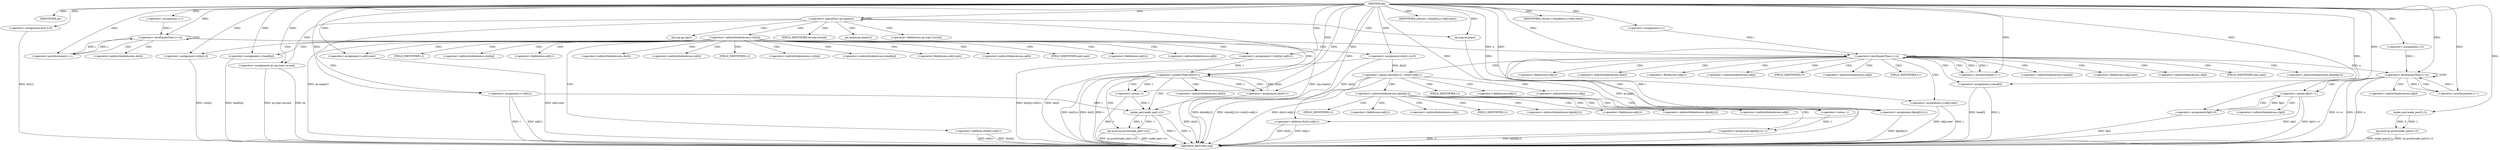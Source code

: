 digraph "dij" {  
"1000139" [label = "(METHOD,dij)" ]
"1000333" [label = "(METHOD_RETURN,void)" ]
"1000141" [label = "(IDENTIFIER,qu,)" ]
"1000157" [label = "(<operator>.assignment,dis[1]=0)" ]
"1000162" [label = "(qu.push,qu.push(make_pair(0,1)))" ]
"1000144" [label = "(<operator>.assignment,i=1)" ]
"1000147" [label = "(<operator>.lessEqualsThan,i<=n)" ]
"1000150" [label = "(<operator>.postIncrement,i++)" ]
"1000152" [label = "(<operator>.assignment,dis[i]=1e18)" ]
"1000167" [label = "(<operator>.logicalNot,!qu.empty())" ]
"1000242" [label = "(<operator>.assignment,i=1)" ]
"1000245" [label = "(<operator>.lessEqualsThan,i<=n)" ]
"1000248" [label = "(<operator>.postIncrement,i++)" ]
"1000314" [label = "(<operator>.assignment,i=2)" ]
"1000317" [label = "(<operator>.lessEqualsThan,i<=n)" ]
"1000320" [label = "(<operator>.postIncrement,i++)" ]
"1000163" [label = "(make_pair,make_pair(0,1))" ]
"1000171" [label = "(<operator>.assignment,tp=qu.top().second)" ]
"1000176" [label = "(qu.pop,qu.pop())" ]
"1000182" [label = "(<operator>.assignment,vis[tp]=0)" ]
"1000252" [label = "(<operator>.assignment,j=head[i])" ]
"1000257" [label = "(IDENTIFIER,j,for(int j=head[i];j;j=ed[j].next))" ]
"1000258" [label = "(<operator>.assignment,j=ed[j].next)" ]
"1000323" [label = "(<operator>.equals,fg[i]==1)" ]
"1000328" [label = "(<operator>.assignment,fg[i]=0)" ]
"1000189" [label = "(<operator>.assignment,i=head[tp])" ]
"1000194" [label = "(IDENTIFIER,i,for(int i=head[tp];i;i=ed[i].next))" ]
"1000195" [label = "(<operator>.assignment,i=ed[i].next)" ]
"1000266" [label = "(<operator>.equals,dis[ed[j].t]==dis[i]+ed[j].v)" ]
"1000204" [label = "(<operator>.assignment,t=ed[i].t)" ]
"1000212" [label = "(<operator>.assignment,v=dis[tp]+ed[i].v)" ]
"1000224" [label = "(<operator>.greaterThan,dis[t]>v)" ]
"1000274" [label = "(<operator>.addition,dis[i]+ed[j].v)" ]
"1000292" [label = "(<operator>.assignment,fg[ed[j].t]=-1)" ]
"1000214" [label = "(<operator>.addition,dis[tp]+ed[i].v)" ]
"1000230" [label = "(<operator>.assignment,dis[t]=v)" ]
"1000235" [label = "(qu.push,qu.push(make_pair(-v,t)))" ]
"1000303" [label = "(<operator>.assignment,fg[ed[j].t]=i)" ]
"1000300" [label = "(<operator>.minus,-1)" ]
"1000236" [label = "(make_pair,make_pair(-v,t))" ]
"1000237" [label = "(<operator>.minus,-v)" ]
"1000153" [label = "(<operator>.indirectIndexAccess,dis[i])" ]
"1000168" [label = "(qu.empty,qu.empty())" ]
"1000173" [label = "(<operator>.fieldAccess,qu.top().second)" ]
"1000178" [label = "(<operator>.indirectIndexAccess,vis[tp])" ]
"1000183" [label = "(<operator>.indirectIndexAccess,vis[tp])" ]
"1000254" [label = "(<operator>.indirectIndexAccess,head[i])" ]
"1000260" [label = "(<operator>.fieldAccess,ed[j].next)" ]
"1000324" [label = "(<operator>.indirectIndexAccess,fg[i])" ]
"1000329" [label = "(<operator>.indirectIndexAccess,fg[i])" ]
"1000174" [label = "(qu.top,qu.top())" ]
"1000175" [label = "(FIELD_IDENTIFIER,second,second)" ]
"1000191" [label = "(<operator>.indirectIndexAccess,head[tp])" ]
"1000197" [label = "(<operator>.fieldAccess,ed[i].next)" ]
"1000261" [label = "(<operator>.indirectIndexAccess,ed[j])" ]
"1000264" [label = "(FIELD_IDENTIFIER,next,next)" ]
"1000267" [label = "(<operator>.indirectIndexAccess,dis[ed[j].t])" ]
"1000198" [label = "(<operator>.indirectIndexAccess,ed[i])" ]
"1000201" [label = "(FIELD_IDENTIFIER,next,next)" ]
"1000206" [label = "(<operator>.fieldAccess,ed[i].t)" ]
"1000269" [label = "(<operator>.fieldAccess,ed[j].t)" ]
"1000275" [label = "(<operator>.indirectIndexAccess,dis[i])" ]
"1000278" [label = "(<operator>.fieldAccess,ed[j].v)" ]
"1000285" [label = "(<operator>.indirectIndexAccess,fg[ed[j].t])" ]
"1000207" [label = "(<operator>.indirectIndexAccess,ed[i])" ]
"1000210" [label = "(FIELD_IDENTIFIER,t,t)" ]
"1000215" [label = "(<operator>.indirectIndexAccess,dis[tp])" ]
"1000218" [label = "(<operator>.fieldAccess,ed[i].v)" ]
"1000225" [label = "(<operator>.indirectIndexAccess,dis[t])" ]
"1000270" [label = "(<operator>.indirectIndexAccess,ed[j])" ]
"1000273" [label = "(FIELD_IDENTIFIER,t,t)" ]
"1000279" [label = "(<operator>.indirectIndexAccess,ed[j])" ]
"1000282" [label = "(FIELD_IDENTIFIER,v,v)" ]
"1000287" [label = "(<operator>.fieldAccess,ed[j].t)" ]
"1000293" [label = "(<operator>.indirectIndexAccess,fg[ed[j].t])" ]
"1000219" [label = "(<operator>.indirectIndexAccess,ed[i])" ]
"1000222" [label = "(FIELD_IDENTIFIER,v,v)" ]
"1000231" [label = "(<operator>.indirectIndexAccess,dis[t])" ]
"1000288" [label = "(<operator>.indirectIndexAccess,ed[j])" ]
"1000291" [label = "(FIELD_IDENTIFIER,t,t)" ]
"1000295" [label = "(<operator>.fieldAccess,ed[j].t)" ]
"1000304" [label = "(<operator>.indirectIndexAccess,fg[ed[j].t])" ]
"1000296" [label = "(<operator>.indirectIndexAccess,ed[j])" ]
"1000299" [label = "(FIELD_IDENTIFIER,t,t)" ]
"1000306" [label = "(<operator>.fieldAccess,ed[j].t)" ]
"1000307" [label = "(<operator>.indirectIndexAccess,ed[j])" ]
"1000310" [label = "(FIELD_IDENTIFIER,t,t)" ]
  "1000157" -> "1000333"  [ label = "DDG: dis[1]"] 
  "1000162" -> "1000333"  [ label = "DDG: make_pair(0,1)"] 
  "1000162" -> "1000333"  [ label = "DDG: qu.push(make_pair(0,1))"] 
  "1000167" -> "1000333"  [ label = "DDG: qu.empty()"] 
  "1000167" -> "1000333"  [ label = "DDG: !qu.empty()"] 
  "1000317" -> "1000333"  [ label = "DDG: i"] 
  "1000317" -> "1000333"  [ label = "DDG: n"] 
  "1000317" -> "1000333"  [ label = "DDG: i<=n"] 
  "1000323" -> "1000333"  [ label = "DDG: fg[i]"] 
  "1000323" -> "1000333"  [ label = "DDG: fg[i]==1"] 
  "1000328" -> "1000333"  [ label = "DDG: fg[i]"] 
  "1000252" -> "1000333"  [ label = "DDG: j"] 
  "1000252" -> "1000333"  [ label = "DDG: head[i]"] 
  "1000266" -> "1000333"  [ label = "DDG: dis[ed[j].t]"] 
  "1000274" -> "1000333"  [ label = "DDG: dis[i]"] 
  "1000274" -> "1000333"  [ label = "DDG: ed[j].v"] 
  "1000266" -> "1000333"  [ label = "DDG: dis[i]+ed[j].v"] 
  "1000266" -> "1000333"  [ label = "DDG: dis[ed[j].t]==dis[i]+ed[j].v"] 
  "1000303" -> "1000333"  [ label = "DDG: fg[ed[j].t]"] 
  "1000292" -> "1000333"  [ label = "DDG: fg[ed[j].t]"] 
  "1000292" -> "1000333"  [ label = "DDG: -1"] 
  "1000258" -> "1000333"  [ label = "DDG: j"] 
  "1000258" -> "1000333"  [ label = "DDG: ed[j].next"] 
  "1000171" -> "1000333"  [ label = "DDG: tp"] 
  "1000171" -> "1000333"  [ label = "DDG: qu.top().second"] 
  "1000176" -> "1000333"  [ label = "DDG: qu.pop()"] 
  "1000182" -> "1000333"  [ label = "DDG: vis[tp]"] 
  "1000189" -> "1000333"  [ label = "DDG: head[tp]"] 
  "1000204" -> "1000333"  [ label = "DDG: t"] 
  "1000204" -> "1000333"  [ label = "DDG: ed[i].t"] 
  "1000214" -> "1000333"  [ label = "DDG: dis[tp]"] 
  "1000214" -> "1000333"  [ label = "DDG: ed[i].v"] 
  "1000212" -> "1000333"  [ label = "DDG: dis[tp]+ed[i].v"] 
  "1000224" -> "1000333"  [ label = "DDG: dis[t]"] 
  "1000224" -> "1000333"  [ label = "DDG: v"] 
  "1000224" -> "1000333"  [ label = "DDG: dis[t]>v"] 
  "1000230" -> "1000333"  [ label = "DDG: dis[t]"] 
  "1000237" -> "1000333"  [ label = "DDG: v"] 
  "1000236" -> "1000333"  [ label = "DDG: -v"] 
  "1000236" -> "1000333"  [ label = "DDG: t"] 
  "1000235" -> "1000333"  [ label = "DDG: make_pair(-v,t)"] 
  "1000235" -> "1000333"  [ label = "DDG: qu.push(make_pair(-v,t))"] 
  "1000195" -> "1000333"  [ label = "DDG: ed[i].next"] 
  "1000152" -> "1000333"  [ label = "DDG: dis[i]"] 
  "1000139" -> "1000141"  [ label = "DDG: "] 
  "1000139" -> "1000157"  [ label = "DDG: "] 
  "1000139" -> "1000144"  [ label = "DDG: "] 
  "1000139" -> "1000152"  [ label = "DDG: "] 
  "1000163" -> "1000162"  [ label = "DDG: 0"] 
  "1000163" -> "1000162"  [ label = "DDG: 1"] 
  "1000139" -> "1000242"  [ label = "DDG: "] 
  "1000139" -> "1000314"  [ label = "DDG: "] 
  "1000144" -> "1000147"  [ label = "DDG: i"] 
  "1000150" -> "1000147"  [ label = "DDG: i"] 
  "1000139" -> "1000147"  [ label = "DDG: "] 
  "1000147" -> "1000150"  [ label = "DDG: i"] 
  "1000139" -> "1000150"  [ label = "DDG: "] 
  "1000139" -> "1000163"  [ label = "DDG: "] 
  "1000139" -> "1000167"  [ label = "DDG: "] 
  "1000139" -> "1000176"  [ label = "DDG: "] 
  "1000139" -> "1000182"  [ label = "DDG: "] 
  "1000242" -> "1000245"  [ label = "DDG: i"] 
  "1000248" -> "1000245"  [ label = "DDG: i"] 
  "1000139" -> "1000245"  [ label = "DDG: "] 
  "1000147" -> "1000245"  [ label = "DDG: n"] 
  "1000245" -> "1000248"  [ label = "DDG: i"] 
  "1000139" -> "1000248"  [ label = "DDG: "] 
  "1000139" -> "1000257"  [ label = "DDG: "] 
  "1000314" -> "1000317"  [ label = "DDG: i"] 
  "1000320" -> "1000317"  [ label = "DDG: i"] 
  "1000139" -> "1000317"  [ label = "DDG: "] 
  "1000245" -> "1000317"  [ label = "DDG: n"] 
  "1000317" -> "1000320"  [ label = "DDG: i"] 
  "1000139" -> "1000320"  [ label = "DDG: "] 
  "1000139" -> "1000328"  [ label = "DDG: "] 
  "1000139" -> "1000171"  [ label = "DDG: "] 
  "1000139" -> "1000194"  [ label = "DDG: "] 
  "1000139" -> "1000252"  [ label = "DDG: "] 
  "1000139" -> "1000258"  [ label = "DDG: "] 
  "1000328" -> "1000323"  [ label = "DDG: fg[i]"] 
  "1000139" -> "1000323"  [ label = "DDG: "] 
  "1000139" -> "1000189"  [ label = "DDG: "] 
  "1000139" -> "1000195"  [ label = "DDG: "] 
  "1000152" -> "1000266"  [ label = "DDG: dis[i]"] 
  "1000139" -> "1000204"  [ label = "DDG: "] 
  "1000139" -> "1000212"  [ label = "DDG: "] 
  "1000152" -> "1000274"  [ label = "DDG: dis[i]"] 
  "1000300" -> "1000292"  [ label = "DDG: 1"] 
  "1000230" -> "1000224"  [ label = "DDG: dis[t]"] 
  "1000212" -> "1000224"  [ label = "DDG: v"] 
  "1000139" -> "1000224"  [ label = "DDG: "] 
  "1000224" -> "1000230"  [ label = "DDG: v"] 
  "1000139" -> "1000230"  [ label = "DDG: "] 
  "1000245" -> "1000303"  [ label = "DDG: i"] 
  "1000139" -> "1000303"  [ label = "DDG: "] 
  "1000236" -> "1000235"  [ label = "DDG: t"] 
  "1000236" -> "1000235"  [ label = "DDG: -v"] 
  "1000139" -> "1000300"  [ label = "DDG: "] 
  "1000237" -> "1000236"  [ label = "DDG: v"] 
  "1000204" -> "1000236"  [ label = "DDG: t"] 
  "1000139" -> "1000236"  [ label = "DDG: "] 
  "1000139" -> "1000237"  [ label = "DDG: "] 
  "1000224" -> "1000237"  [ label = "DDG: v"] 
  "1000147" -> "1000150"  [ label = "CDG: "] 
  "1000147" -> "1000153"  [ label = "CDG: "] 
  "1000147" -> "1000152"  [ label = "CDG: "] 
  "1000147" -> "1000147"  [ label = "CDG: "] 
  "1000167" -> "1000174"  [ label = "CDG: "] 
  "1000167" -> "1000167"  [ label = "CDG: "] 
  "1000167" -> "1000175"  [ label = "CDG: "] 
  "1000167" -> "1000176"  [ label = "CDG: "] 
  "1000167" -> "1000168"  [ label = "CDG: "] 
  "1000167" -> "1000178"  [ label = "CDG: "] 
  "1000167" -> "1000173"  [ label = "CDG: "] 
  "1000167" -> "1000171"  [ label = "CDG: "] 
  "1000245" -> "1000254"  [ label = "CDG: "] 
  "1000245" -> "1000248"  [ label = "CDG: "] 
  "1000245" -> "1000245"  [ label = "CDG: "] 
  "1000245" -> "1000252"  [ label = "CDG: "] 
  "1000245" -> "1000258"  [ label = "CDG: "] 
  "1000245" -> "1000260"  [ label = "CDG: "] 
  "1000245" -> "1000274"  [ label = "CDG: "] 
  "1000245" -> "1000282"  [ label = "CDG: "] 
  "1000245" -> "1000269"  [ label = "CDG: "] 
  "1000245" -> "1000261"  [ label = "CDG: "] 
  "1000245" -> "1000273"  [ label = "CDG: "] 
  "1000245" -> "1000270"  [ label = "CDG: "] 
  "1000245" -> "1000279"  [ label = "CDG: "] 
  "1000245" -> "1000266"  [ label = "CDG: "] 
  "1000245" -> "1000267"  [ label = "CDG: "] 
  "1000245" -> "1000278"  [ label = "CDG: "] 
  "1000245" -> "1000264"  [ label = "CDG: "] 
  "1000245" -> "1000275"  [ label = "CDG: "] 
  "1000317" -> "1000320"  [ label = "CDG: "] 
  "1000317" -> "1000323"  [ label = "CDG: "] 
  "1000317" -> "1000324"  [ label = "CDG: "] 
  "1000317" -> "1000317"  [ label = "CDG: "] 
  "1000323" -> "1000329"  [ label = "CDG: "] 
  "1000323" -> "1000328"  [ label = "CDG: "] 
  "1000178" -> "1000191"  [ label = "CDG: "] 
  "1000178" -> "1000182"  [ label = "CDG: "] 
  "1000178" -> "1000183"  [ label = "CDG: "] 
  "1000178" -> "1000189"  [ label = "CDG: "] 
  "1000178" -> "1000197"  [ label = "CDG: "] 
  "1000178" -> "1000204"  [ label = "CDG: "] 
  "1000178" -> "1000219"  [ label = "CDG: "] 
  "1000178" -> "1000210"  [ label = "CDG: "] 
  "1000178" -> "1000222"  [ label = "CDG: "] 
  "1000178" -> "1000206"  [ label = "CDG: "] 
  "1000178" -> "1000214"  [ label = "CDG: "] 
  "1000178" -> "1000201"  [ label = "CDG: "] 
  "1000178" -> "1000224"  [ label = "CDG: "] 
  "1000178" -> "1000198"  [ label = "CDG: "] 
  "1000178" -> "1000195"  [ label = "CDG: "] 
  "1000178" -> "1000212"  [ label = "CDG: "] 
  "1000178" -> "1000215"  [ label = "CDG: "] 
  "1000178" -> "1000225"  [ label = "CDG: "] 
  "1000178" -> "1000207"  [ label = "CDG: "] 
  "1000178" -> "1000218"  [ label = "CDG: "] 
  "1000266" -> "1000285"  [ label = "CDG: "] 
  "1000266" -> "1000291"  [ label = "CDG: "] 
  "1000266" -> "1000288"  [ label = "CDG: "] 
  "1000266" -> "1000287"  [ label = "CDG: "] 
  "1000224" -> "1000236"  [ label = "CDG: "] 
  "1000224" -> "1000235"  [ label = "CDG: "] 
  "1000224" -> "1000230"  [ label = "CDG: "] 
  "1000224" -> "1000237"  [ label = "CDG: "] 
  "1000224" -> "1000231"  [ label = "CDG: "] 
  "1000285" -> "1000293"  [ label = "CDG: "] 
  "1000285" -> "1000310"  [ label = "CDG: "] 
  "1000285" -> "1000300"  [ label = "CDG: "] 
  "1000285" -> "1000304"  [ label = "CDG: "] 
  "1000285" -> "1000295"  [ label = "CDG: "] 
  "1000285" -> "1000292"  [ label = "CDG: "] 
  "1000285" -> "1000303"  [ label = "CDG: "] 
  "1000285" -> "1000307"  [ label = "CDG: "] 
  "1000285" -> "1000306"  [ label = "CDG: "] 
  "1000285" -> "1000299"  [ label = "CDG: "] 
  "1000285" -> "1000296"  [ label = "CDG: "] 
}
